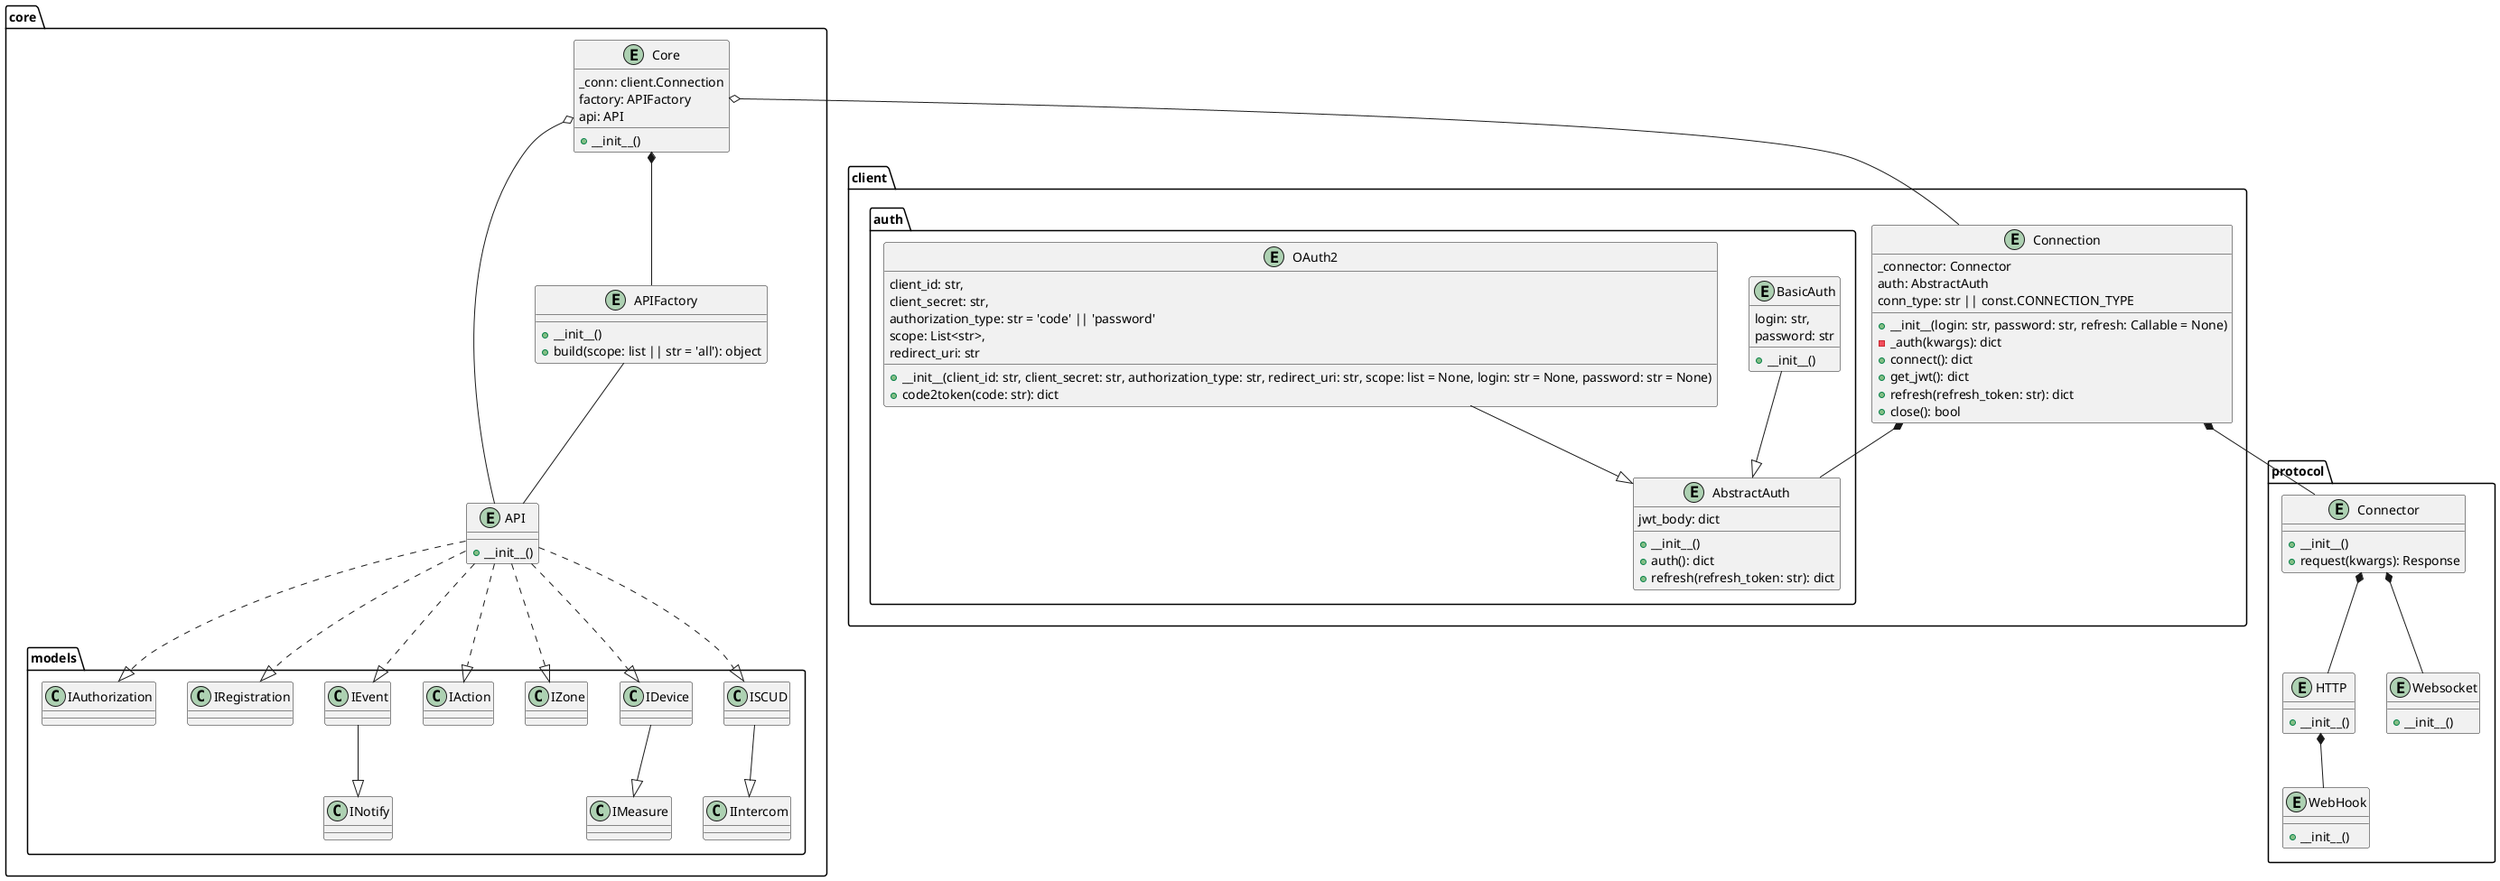 @startuml SDK


entity client.Connection {
    _connector: Connector
    auth: AbstractAuth
    conn_type: str || const.CONNECTION_TYPE
    + __init__(login: str, password: str, refresh: Callable = None)
    - _auth(kwargs): dict
    + connect(): dict
    + get_jwt(): dict
    + refresh(refresh_token: str): dict
    + close(): bool
}

entity client.auth.AbstractAuth {
    jwt_body: dict
    + __init__()
    + auth(): dict
    + refresh(refresh_token: str): dict
}

entity client.auth.BasicAuth {
    login: str,
    password: str
    + __init__()
}

entity client.auth.OAuth2 {
    client_id: str,
    client_secret: str,
    authorization_type: str = 'code' || 'password'
    scope: List<str>,
    redirect_uri: str
    + __init__(client_id: str, client_secret: str, authorization_type: str, redirect_uri: str, scope: list = None, login: str = None, password: str = None)
    + code2token(code: str): dict
}

entity core.Core {
    _conn: client.Connection
    factory: APIFactory
    api: API
    + __init__()
}

entity core.API {
    + __init__()
}

entity core.APIFactory {
    + __init__()
    + build(scope: list || str = 'all'): object
}

entity protocol.Connector {
    + __init__()
    + request(kwargs): Response
}

entity protocol.HTTP {
    + __init__()
}

entity protocol.WebHook {
    + __init__()
}

entity protocol.Websocket {
    + __init__()
}


client.auth.BasicAuth --|> client.auth.AbstractAuth
client.auth.OAuth2 --|> client.auth.AbstractAuth
client.Connection *-- client.auth.AbstractAuth

core.Core o-- client.Connection

core.Core *-- core.APIFactory
core.Core o-- core.API

core.APIFactory -- core.API


core.API ..|> core.models.ISCUD
core.API ..|> core.models.IDevice
core.API ..|> core.models.IZone
core.API ..|> core.models.IAction
core.API ..|> core.models.IEvent
core.API ..|> core.models.IRegistration
core.API ..|> core.models.IAuthorization

core.models.ISCUD --|> core.models.IIntercom
core.models.IDevice --|> core.models.IMeasure
core.models.IEvent --|> core.models.INotify

client.Connection *-- protocol.Connector


protocol.Connector *-- protocol.HTTP
protocol.Connector *-- protocol.Websocket
protocol.HTTP *-- protocol.WebHook

@enduml
